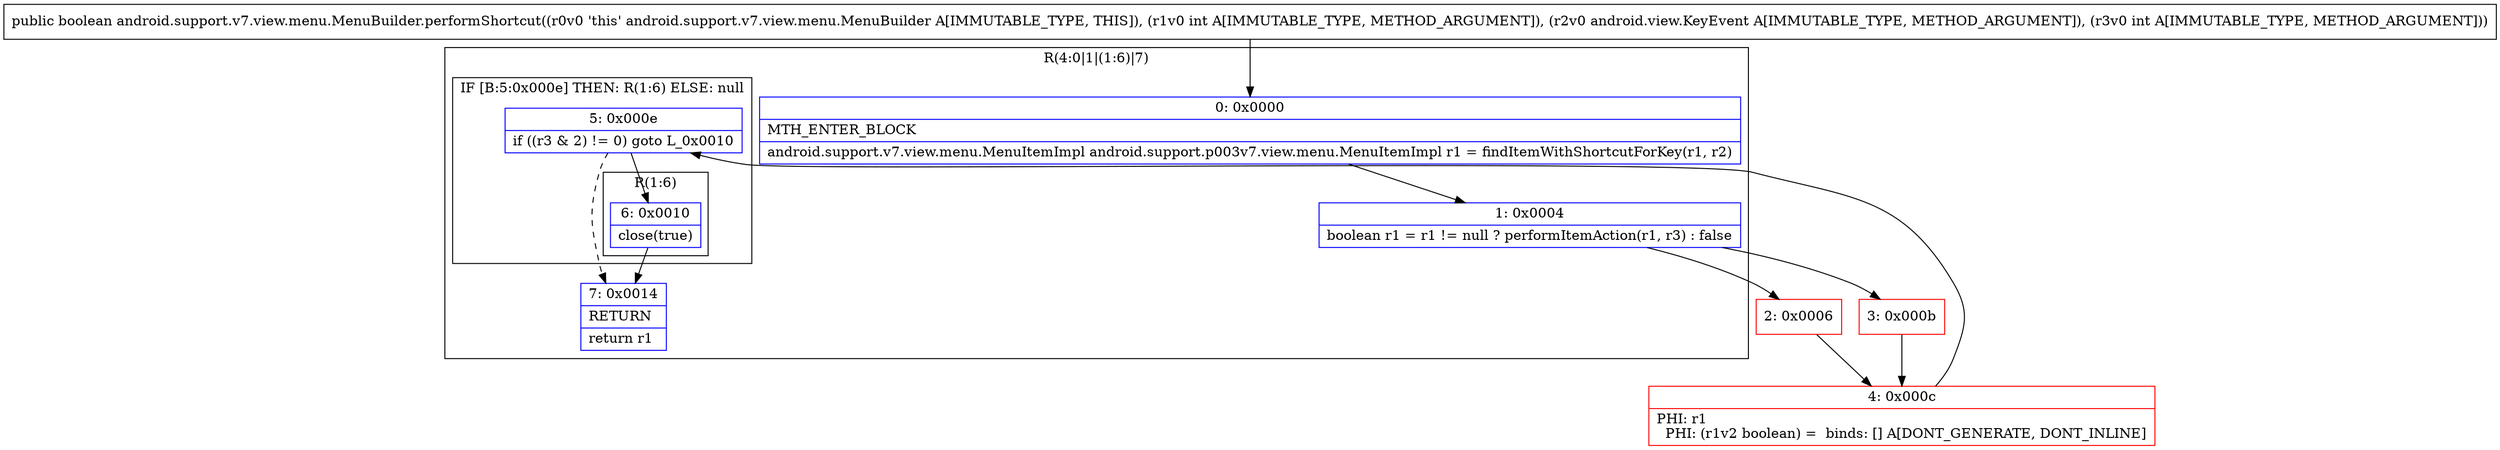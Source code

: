 digraph "CFG forandroid.support.v7.view.menu.MenuBuilder.performShortcut(ILandroid\/view\/KeyEvent;I)Z" {
subgraph cluster_Region_963390298 {
label = "R(4:0|1|(1:6)|7)";
node [shape=record,color=blue];
Node_0 [shape=record,label="{0\:\ 0x0000|MTH_ENTER_BLOCK\l|android.support.v7.view.menu.MenuItemImpl android.support.p003v7.view.menu.MenuItemImpl r1 = findItemWithShortcutForKey(r1, r2)\l}"];
Node_1 [shape=record,label="{1\:\ 0x0004|boolean r1 = r1 != null ? performItemAction(r1, r3) : false\l}"];
subgraph cluster_IfRegion_402038683 {
label = "IF [B:5:0x000e] THEN: R(1:6) ELSE: null";
node [shape=record,color=blue];
Node_5 [shape=record,label="{5\:\ 0x000e|if ((r3 & 2) != 0) goto L_0x0010\l}"];
subgraph cluster_Region_866955199 {
label = "R(1:6)";
node [shape=record,color=blue];
Node_6 [shape=record,label="{6\:\ 0x0010|close(true)\l}"];
}
}
Node_7 [shape=record,label="{7\:\ 0x0014|RETURN\l|return r1\l}"];
}
Node_2 [shape=record,color=red,label="{2\:\ 0x0006}"];
Node_3 [shape=record,color=red,label="{3\:\ 0x000b}"];
Node_4 [shape=record,color=red,label="{4\:\ 0x000c|PHI: r1 \l  PHI: (r1v2 boolean) =  binds: [] A[DONT_GENERATE, DONT_INLINE]\l}"];
MethodNode[shape=record,label="{public boolean android.support.v7.view.menu.MenuBuilder.performShortcut((r0v0 'this' android.support.v7.view.menu.MenuBuilder A[IMMUTABLE_TYPE, THIS]), (r1v0 int A[IMMUTABLE_TYPE, METHOD_ARGUMENT]), (r2v0 android.view.KeyEvent A[IMMUTABLE_TYPE, METHOD_ARGUMENT]), (r3v0 int A[IMMUTABLE_TYPE, METHOD_ARGUMENT])) }"];
MethodNode -> Node_0;
Node_0 -> Node_1;
Node_1 -> Node_2;
Node_1 -> Node_3;
Node_5 -> Node_6;
Node_5 -> Node_7[style=dashed];
Node_6 -> Node_7;
Node_2 -> Node_4;
Node_3 -> Node_4;
Node_4 -> Node_5;
}

